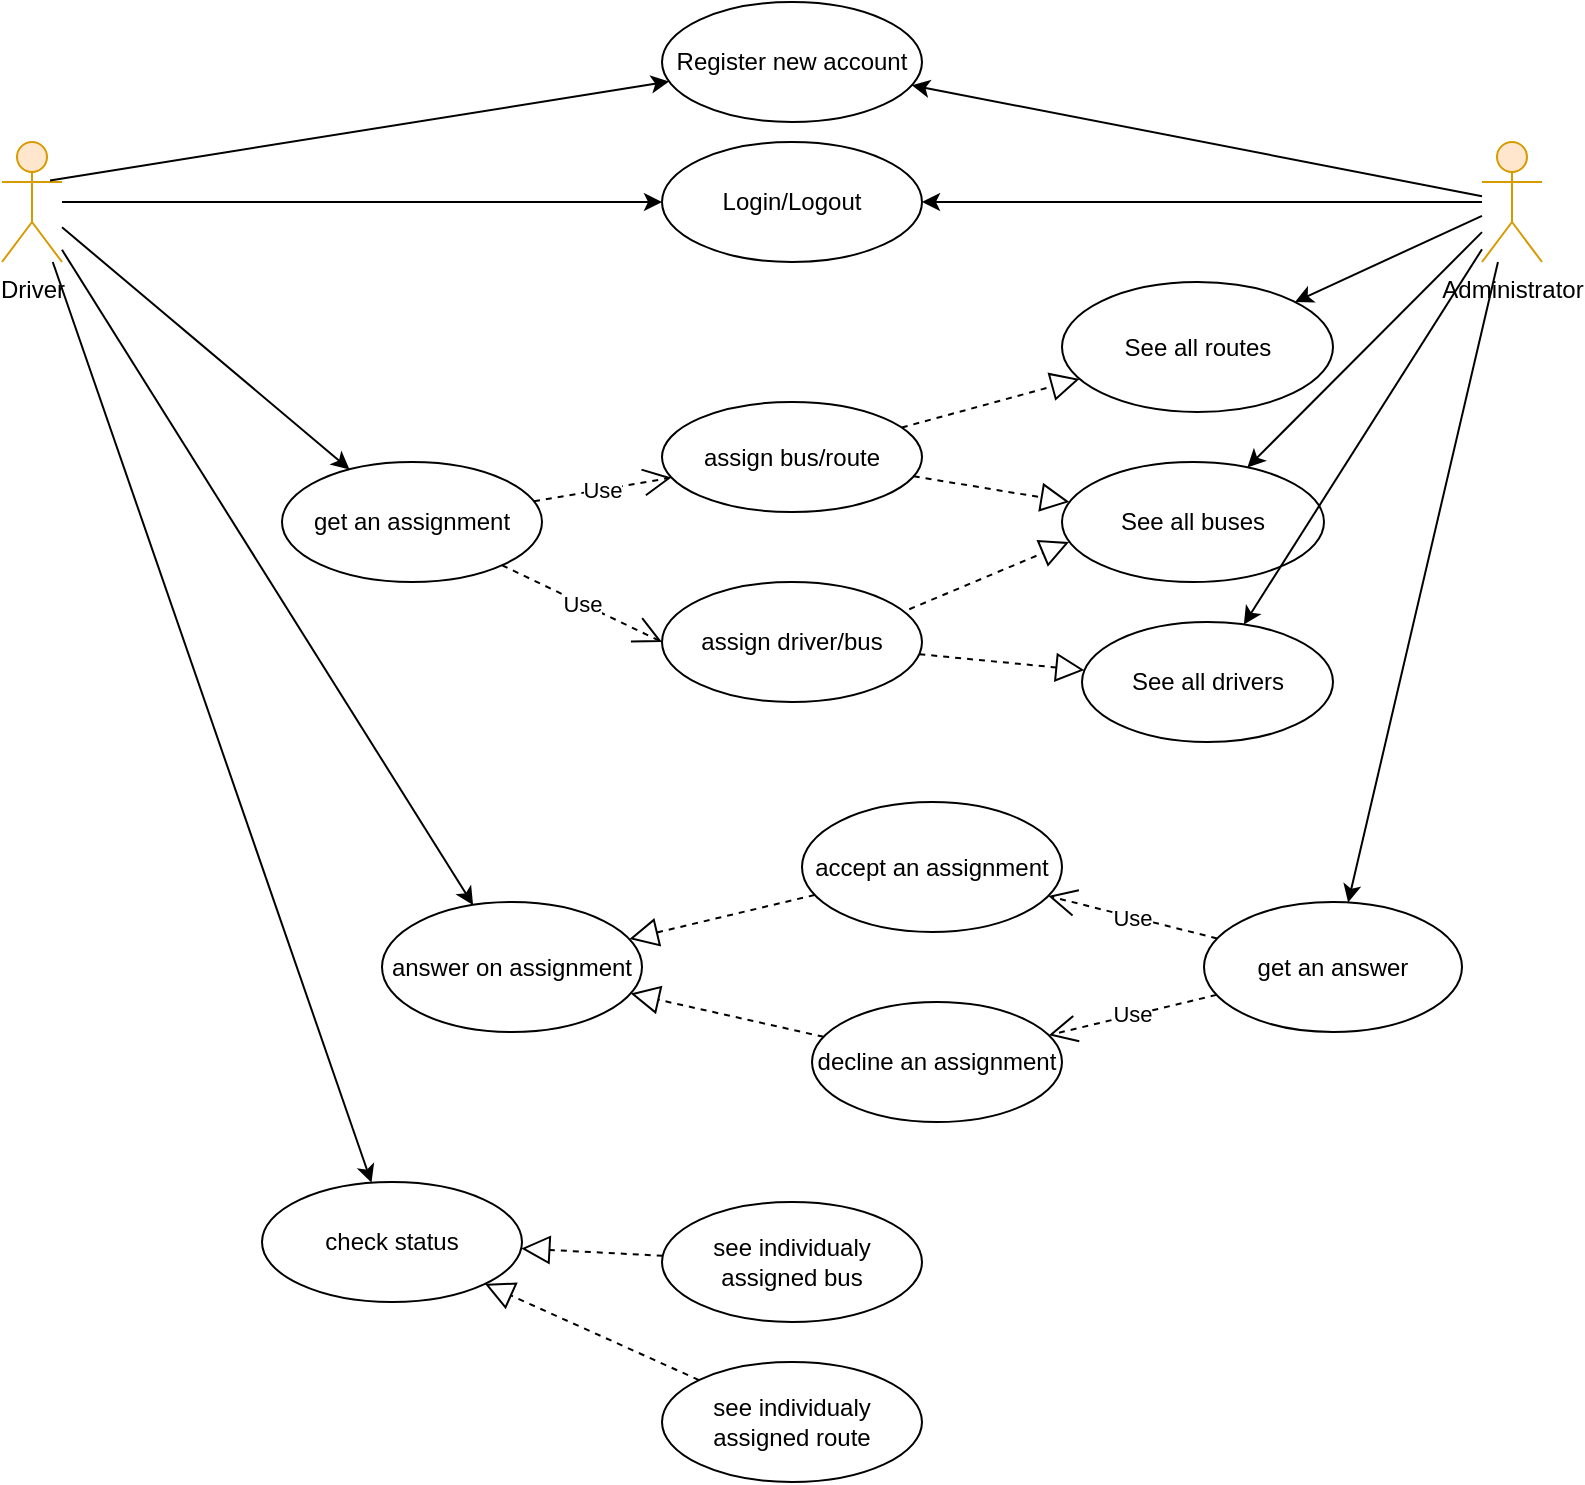 <mxfile version="13.1.8" type="device"><diagram id="gBbBubmMKDa79EZgULMv" name="Page-1"><mxGraphModel dx="1278" dy="585" grid="1" gridSize="10" guides="1" tooltips="1" connect="1" arrows="1" fold="1" page="1" pageScale="1" pageWidth="827" pageHeight="1169" math="0" shadow="0"><root><mxCell id="0"/><mxCell id="1" parent="0"/><mxCell id="Cs2fQRtOWcDWSzGTg9X2-9" style="edgeStyle=orthogonalEdgeStyle;rounded=0;orthogonalLoop=1;jettySize=auto;html=1;" parent="1" source="o_nL1VkQoWc03g5dXgiV-1" target="Cs2fQRtOWcDWSzGTg9X2-6" edge="1"><mxGeometry relative="1" as="geometry"/></mxCell><mxCell id="o_nL1VkQoWc03g5dXgiV-1" value="Driver&lt;br&gt;" style="shape=umlActor;verticalLabelPosition=bottom;labelBackgroundColor=#ffffff;verticalAlign=top;html=1;fillColor=#ffe6cc;strokeColor=#d79b00;" parent="1" vertex="1"><mxGeometry x="30" y="270" width="30" height="60" as="geometry"/></mxCell><mxCell id="Cs2fQRtOWcDWSzGTg9X2-8" style="edgeStyle=orthogonalEdgeStyle;rounded=0;orthogonalLoop=1;jettySize=auto;html=1;entryX=1;entryY=0.5;entryDx=0;entryDy=0;" parent="1" source="Cs2fQRtOWcDWSzGTg9X2-4" target="Cs2fQRtOWcDWSzGTg9X2-6" edge="1"><mxGeometry relative="1" as="geometry"/></mxCell><mxCell id="Cs2fQRtOWcDWSzGTg9X2-4" value="Administrator" style="shape=umlActor;verticalLabelPosition=bottom;labelBackgroundColor=#ffffff;verticalAlign=top;html=1;outlineConnect=0;fillColor=#ffe6cc;strokeColor=#d79b00;" parent="1" vertex="1"><mxGeometry x="770" y="270" width="30" height="60" as="geometry"/></mxCell><mxCell id="Cs2fQRtOWcDWSzGTg9X2-6" value="Login/Logout" style="ellipse;whiteSpace=wrap;html=1;" parent="1" vertex="1"><mxGeometry x="360" y="270" width="130" height="60" as="geometry"/></mxCell><mxCell id="Cs2fQRtOWcDWSzGTg9X2-10" value="Register new account" style="ellipse;whiteSpace=wrap;html=1;" parent="1" vertex="1"><mxGeometry x="360" y="200" width="130" height="60" as="geometry"/></mxCell><mxCell id="Cs2fQRtOWcDWSzGTg9X2-14" value="" style="endArrow=classic;html=1;exitX=0.8;exitY=0.32;exitDx=0;exitDy=0;exitPerimeter=0;" parent="1" source="o_nL1VkQoWc03g5dXgiV-1" target="Cs2fQRtOWcDWSzGTg9X2-10" edge="1"><mxGeometry width="50" height="50" relative="1" as="geometry"><mxPoint x="60" y="280" as="sourcePoint"/><mxPoint x="110" y="230" as="targetPoint"/></mxGeometry></mxCell><mxCell id="Cs2fQRtOWcDWSzGTg9X2-16" value="" style="endArrow=classic;html=1;" parent="1" source="Cs2fQRtOWcDWSzGTg9X2-4" target="Cs2fQRtOWcDWSzGTg9X2-10" edge="1"><mxGeometry width="50" height="50" relative="1" as="geometry"><mxPoint x="860" y="280" as="sourcePoint"/><mxPoint x="910" y="230" as="targetPoint"/></mxGeometry></mxCell><mxCell id="Cs2fQRtOWcDWSzGTg9X2-17" value="See all buses" style="ellipse;whiteSpace=wrap;html=1;" parent="1" vertex="1"><mxGeometry x="560" y="430" width="131" height="60" as="geometry"/></mxCell><mxCell id="Cs2fQRtOWcDWSzGTg9X2-19" value="" style="endArrow=classic;html=1;" parent="1" source="Cs2fQRtOWcDWSzGTg9X2-4" target="Cs2fQRtOWcDWSzGTg9X2-17" edge="1"><mxGeometry width="50" height="50" relative="1" as="geometry"><mxPoint x="860" y="420" as="sourcePoint"/><mxPoint x="910" y="370" as="targetPoint"/></mxGeometry></mxCell><mxCell id="Cs2fQRtOWcDWSzGTg9X2-20" value="See all drivers" style="ellipse;whiteSpace=wrap;html=1;" parent="1" vertex="1"><mxGeometry x="570" y="510" width="125.5" height="60" as="geometry"/></mxCell><mxCell id="Cs2fQRtOWcDWSzGTg9X2-21" value="See all routes" style="ellipse;whiteSpace=wrap;html=1;" parent="1" vertex="1"><mxGeometry x="560" y="340" width="135.5" height="65" as="geometry"/></mxCell><mxCell id="Cs2fQRtOWcDWSzGTg9X2-26" value="assign bus/route" style="ellipse;whiteSpace=wrap;html=1;" parent="1" vertex="1"><mxGeometry x="360" y="400" width="130" height="55" as="geometry"/></mxCell><mxCell id="Cs2fQRtOWcDWSzGTg9X2-27" value="" style="endArrow=block;dashed=1;endFill=0;endSize=12;html=1;" parent="1" source="Cs2fQRtOWcDWSzGTg9X2-26" target="Cs2fQRtOWcDWSzGTg9X2-17" edge="1"><mxGeometry width="160" relative="1" as="geometry"><mxPoint x="530" y="460" as="sourcePoint"/><mxPoint x="690" y="460" as="targetPoint"/></mxGeometry></mxCell><mxCell id="Cs2fQRtOWcDWSzGTg9X2-28" value="assign driver/bus" style="ellipse;whiteSpace=wrap;html=1;" parent="1" vertex="1"><mxGeometry x="360" y="490" width="130" height="60" as="geometry"/></mxCell><mxCell id="Cs2fQRtOWcDWSzGTg9X2-29" value="" style="endArrow=block;dashed=1;endFill=0;endSize=12;html=1;" parent="1" source="Cs2fQRtOWcDWSzGTg9X2-28" target="Cs2fQRtOWcDWSzGTg9X2-20" edge="1"><mxGeometry width="160" relative="1" as="geometry"><mxPoint x="520" y="550" as="sourcePoint"/><mxPoint x="620" y="540" as="targetPoint"/></mxGeometry></mxCell><mxCell id="Cs2fQRtOWcDWSzGTg9X2-34" value="" style="endArrow=classic;html=1;" parent="1" source="Cs2fQRtOWcDWSzGTg9X2-4" target="Cs2fQRtOWcDWSzGTg9X2-21" edge="1"><mxGeometry width="50" height="50" relative="1" as="geometry"><mxPoint x="460" y="540" as="sourcePoint"/><mxPoint x="510" y="490" as="targetPoint"/></mxGeometry></mxCell><mxCell id="Cs2fQRtOWcDWSzGTg9X2-35" value="" style="endArrow=classic;html=1;" parent="1" source="Cs2fQRtOWcDWSzGTg9X2-4" target="Cs2fQRtOWcDWSzGTg9X2-20" edge="1"><mxGeometry width="50" height="50" relative="1" as="geometry"><mxPoint x="880" y="470" as="sourcePoint"/><mxPoint x="930" y="420" as="targetPoint"/></mxGeometry></mxCell><mxCell id="Cs2fQRtOWcDWSzGTg9X2-36" value="get an assignment" style="ellipse;whiteSpace=wrap;html=1;" parent="1" vertex="1"><mxGeometry x="170" y="430" width="130" height="60" as="geometry"/></mxCell><mxCell id="Cs2fQRtOWcDWSzGTg9X2-39" value="Use" style="endArrow=open;endSize=12;dashed=1;html=1;" parent="1" source="Cs2fQRtOWcDWSzGTg9X2-36" target="Cs2fQRtOWcDWSzGTg9X2-26" edge="1"><mxGeometry width="160" relative="1" as="geometry"><mxPoint x="400" y="510" as="sourcePoint"/><mxPoint x="560" y="510" as="targetPoint"/></mxGeometry></mxCell><mxCell id="Cs2fQRtOWcDWSzGTg9X2-41" value="Use" style="endArrow=open;endSize=12;dashed=1;html=1;entryX=0;entryY=0.5;entryDx=0;entryDy=0;" parent="1" source="Cs2fQRtOWcDWSzGTg9X2-36" target="Cs2fQRtOWcDWSzGTg9X2-28" edge="1"><mxGeometry width="160" relative="1" as="geometry"><mxPoint x="400" y="510" as="sourcePoint"/><mxPoint x="290" y="590" as="targetPoint"/></mxGeometry></mxCell><mxCell id="Cs2fQRtOWcDWSzGTg9X2-42" value="" style="endArrow=classic;html=1;" parent="1" source="o_nL1VkQoWc03g5dXgiV-1" target="Cs2fQRtOWcDWSzGTg9X2-36" edge="1"><mxGeometry width="50" height="50" relative="1" as="geometry"><mxPoint x="460" y="540" as="sourcePoint"/><mxPoint x="510" y="490" as="targetPoint"/></mxGeometry></mxCell><mxCell id="Cs2fQRtOWcDWSzGTg9X2-43" value="answer on assignment" style="ellipse;whiteSpace=wrap;html=1;" parent="1" vertex="1"><mxGeometry x="220" y="650" width="130" height="65" as="geometry"/></mxCell><mxCell id="Cs2fQRtOWcDWSzGTg9X2-44" value="accept an assignment" style="ellipse;whiteSpace=wrap;html=1;" parent="1" vertex="1"><mxGeometry x="430" y="600" width="130" height="65" as="geometry"/></mxCell><mxCell id="Cs2fQRtOWcDWSzGTg9X2-45" value="decline an assignment" style="ellipse;whiteSpace=wrap;html=1;" parent="1" vertex="1"><mxGeometry x="435" y="700" width="125" height="60" as="geometry"/></mxCell><mxCell id="Cs2fQRtOWcDWSzGTg9X2-46" value="" style="endArrow=block;dashed=1;endFill=0;endSize=12;html=1;" parent="1" source="Cs2fQRtOWcDWSzGTg9X2-44" target="Cs2fQRtOWcDWSzGTg9X2-43" edge="1"><mxGeometry width="160" relative="1" as="geometry"><mxPoint x="290" y="620" as="sourcePoint"/><mxPoint x="450" y="620" as="targetPoint"/></mxGeometry></mxCell><mxCell id="Cs2fQRtOWcDWSzGTg9X2-48" value="" style="endArrow=block;dashed=1;endFill=0;endSize=12;html=1;" parent="1" source="Cs2fQRtOWcDWSzGTg9X2-45" target="Cs2fQRtOWcDWSzGTg9X2-43" edge="1"><mxGeometry width="160" relative="1" as="geometry"><mxPoint x="310" y="740" as="sourcePoint"/><mxPoint x="470" y="740" as="targetPoint"/></mxGeometry></mxCell><mxCell id="Cs2fQRtOWcDWSzGTg9X2-49" value="" style="endArrow=classic;html=1;" parent="1" source="o_nL1VkQoWc03g5dXgiV-1" target="Cs2fQRtOWcDWSzGTg9X2-43" edge="1"><mxGeometry width="50" height="50" relative="1" as="geometry"><mxPoint x="460" y="540" as="sourcePoint"/><mxPoint x="510" y="490" as="targetPoint"/></mxGeometry></mxCell><mxCell id="Cs2fQRtOWcDWSzGTg9X2-50" value="get an answer" style="ellipse;whiteSpace=wrap;html=1;" parent="1" vertex="1"><mxGeometry x="631" y="650" width="129" height="65" as="geometry"/></mxCell><mxCell id="Cs2fQRtOWcDWSzGTg9X2-51" value="Use" style="endArrow=open;endSize=12;dashed=1;html=1;" parent="1" source="Cs2fQRtOWcDWSzGTg9X2-50" target="Cs2fQRtOWcDWSzGTg9X2-44" edge="1"><mxGeometry width="160" relative="1" as="geometry"><mxPoint x="630" y="790" as="sourcePoint"/><mxPoint x="790" y="790" as="targetPoint"/></mxGeometry></mxCell><mxCell id="Cs2fQRtOWcDWSzGTg9X2-52" value="Use" style="endArrow=open;endSize=12;dashed=1;html=1;" parent="1" source="Cs2fQRtOWcDWSzGTg9X2-50" target="Cs2fQRtOWcDWSzGTg9X2-45" edge="1"><mxGeometry width="160" relative="1" as="geometry"><mxPoint x="590" y="810" as="sourcePoint"/><mxPoint x="750" y="810" as="targetPoint"/></mxGeometry></mxCell><mxCell id="Cs2fQRtOWcDWSzGTg9X2-53" value="" style="endArrow=classic;html=1;" parent="1" source="Cs2fQRtOWcDWSzGTg9X2-4" target="Cs2fQRtOWcDWSzGTg9X2-50" edge="1"><mxGeometry width="50" height="50" relative="1" as="geometry"><mxPoint x="900" y="610" as="sourcePoint"/><mxPoint x="950" y="560" as="targetPoint"/></mxGeometry></mxCell><mxCell id="Cs2fQRtOWcDWSzGTg9X2-54" value="" style="endArrow=classic;html=1;" parent="1" source="o_nL1VkQoWc03g5dXgiV-1" target="Cs2fQRtOWcDWSzGTg9X2-55" edge="1"><mxGeometry width="50" height="50" relative="1" as="geometry"><mxPoint x="460" y="640" as="sourcePoint"/><mxPoint x="200" y="820" as="targetPoint"/></mxGeometry></mxCell><mxCell id="Cs2fQRtOWcDWSzGTg9X2-55" value="check status" style="ellipse;whiteSpace=wrap;html=1;" parent="1" vertex="1"><mxGeometry x="160" y="790" width="130" height="60" as="geometry"/></mxCell><mxCell id="Cs2fQRtOWcDWSzGTg9X2-56" value="see individualy assigned bus" style="ellipse;whiteSpace=wrap;html=1;" parent="1" vertex="1"><mxGeometry x="360" y="800" width="130" height="60" as="geometry"/></mxCell><mxCell id="Cs2fQRtOWcDWSzGTg9X2-57" value="see individualy assigned route" style="ellipse;whiteSpace=wrap;html=1;" parent="1" vertex="1"><mxGeometry x="360" y="880" width="130" height="60" as="geometry"/></mxCell><mxCell id="Cs2fQRtOWcDWSzGTg9X2-59" value="" style="endArrow=block;dashed=1;endFill=0;endSize=12;html=1;" parent="1" source="Cs2fQRtOWcDWSzGTg9X2-56" target="Cs2fQRtOWcDWSzGTg9X2-55" edge="1"><mxGeometry width="160" relative="1" as="geometry"><mxPoint x="290" y="860" as="sourcePoint"/><mxPoint x="450" y="860" as="targetPoint"/></mxGeometry></mxCell><mxCell id="Cs2fQRtOWcDWSzGTg9X2-60" value="" style="endArrow=block;dashed=1;endFill=0;endSize=12;html=1;" parent="1" source="Cs2fQRtOWcDWSzGTg9X2-57" target="Cs2fQRtOWcDWSzGTg9X2-55" edge="1"><mxGeometry width="160" relative="1" as="geometry"><mxPoint x="410" y="910" as="sourcePoint"/><mxPoint x="570" y="910" as="targetPoint"/></mxGeometry></mxCell><mxCell id="aav4FQ1KT0kiFLUihQ_h-2" value="" style="endArrow=block;dashed=1;endFill=0;endSize=12;html=1;" edge="1" parent="1" source="Cs2fQRtOWcDWSzGTg9X2-26" target="Cs2fQRtOWcDWSzGTg9X2-21"><mxGeometry width="160" relative="1" as="geometry"><mxPoint x="484.553" y="454.703" as="sourcePoint"/><mxPoint x="577.598" y="420.82" as="targetPoint"/></mxGeometry></mxCell><mxCell id="aav4FQ1KT0kiFLUihQ_h-3" value="" style="endArrow=block;dashed=1;endFill=0;endSize=12;html=1;entryX=0.027;entryY=0.667;entryDx=0;entryDy=0;entryPerimeter=0;exitX=0.951;exitY=0.227;exitDx=0;exitDy=0;exitPerimeter=0;" edge="1" parent="1" source="Cs2fQRtOWcDWSzGTg9X2-28" target="Cs2fQRtOWcDWSzGTg9X2-17"><mxGeometry width="160" relative="1" as="geometry"><mxPoint x="494.553" y="464.703" as="sourcePoint"/><mxPoint x="587.598" y="430.82" as="targetPoint"/></mxGeometry></mxCell></root></mxGraphModel></diagram></mxfile>